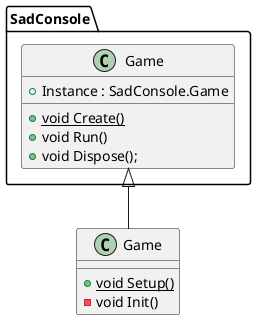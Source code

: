 'how to use:
'   CTRL+P -> "> PlantUML preview" 

@startuml test

Class SadConsole.Game{
    + Instance : SadConsole.Game

    + {static} void Create()
    + void Run()
    + void Dispose();

}

Class Game{
    

    + {static} void Setup()
    - void Init()
}

SadConsole.Game <|-- Game


@enduml